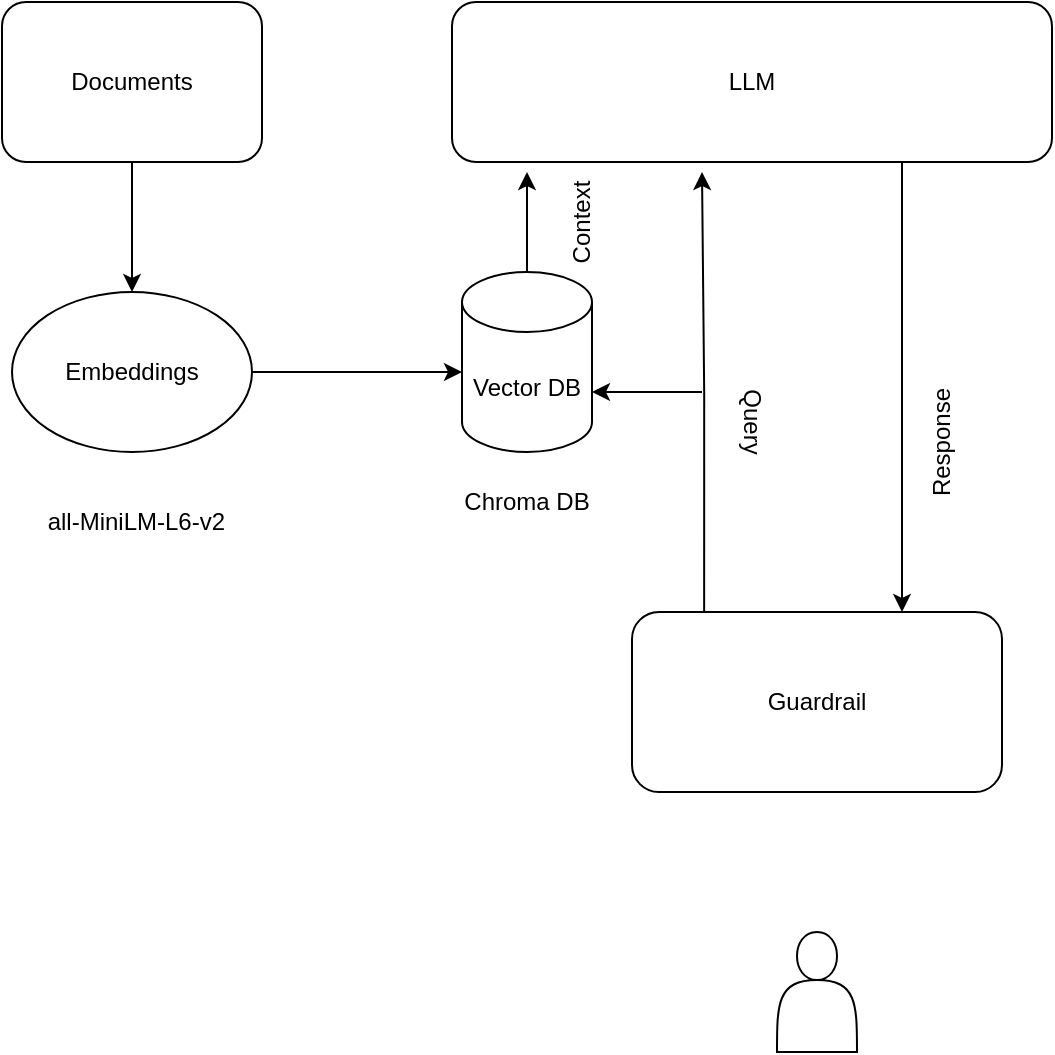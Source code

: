 <mxfile version="25.0.3">
  <diagram id="C5RBs43oDa-KdzZeNtuy" name="Page-1">
    <mxGraphModel dx="1674" dy="750" grid="1" gridSize="10" guides="1" tooltips="1" connect="1" arrows="1" fold="1" page="1" pageScale="1" pageWidth="827" pageHeight="1169" math="0" shadow="0">
      <root>
        <mxCell id="WIyWlLk6GJQsqaUBKTNV-0" />
        <mxCell id="WIyWlLk6GJQsqaUBKTNV-1" parent="WIyWlLk6GJQsqaUBKTNV-0" />
        <mxCell id="ORhU1XM5uyNUmvRX6ED5-3" value="" style="edgeStyle=orthogonalEdgeStyle;rounded=0;orthogonalLoop=1;jettySize=auto;html=1;" edge="1" parent="WIyWlLk6GJQsqaUBKTNV-1" source="ORhU1XM5uyNUmvRX6ED5-0" target="ORhU1XM5uyNUmvRX6ED5-2">
          <mxGeometry relative="1" as="geometry" />
        </mxCell>
        <mxCell id="ORhU1XM5uyNUmvRX6ED5-0" value="Documents" style="rounded=1;whiteSpace=wrap;html=1;" vertex="1" parent="WIyWlLk6GJQsqaUBKTNV-1">
          <mxGeometry x="110" y="165" width="130" height="80" as="geometry" />
        </mxCell>
        <mxCell id="ORhU1XM5uyNUmvRX6ED5-19" style="edgeStyle=orthogonalEdgeStyle;rounded=0;orthogonalLoop=1;jettySize=auto;html=1;" edge="1" parent="WIyWlLk6GJQsqaUBKTNV-1" source="ORhU1XM5uyNUmvRX6ED5-1">
          <mxGeometry relative="1" as="geometry">
            <mxPoint x="372.5" y="250" as="targetPoint" />
          </mxGeometry>
        </mxCell>
        <mxCell id="ORhU1XM5uyNUmvRX6ED5-1" value="Vector DB" style="shape=cylinder3;whiteSpace=wrap;html=1;boundedLbl=1;backgroundOutline=1;size=15;" vertex="1" parent="WIyWlLk6GJQsqaUBKTNV-1">
          <mxGeometry x="340" y="300" width="65" height="90" as="geometry" />
        </mxCell>
        <mxCell id="ORhU1XM5uyNUmvRX6ED5-10" style="edgeStyle=orthogonalEdgeStyle;rounded=0;orthogonalLoop=1;jettySize=auto;html=1;" edge="1" parent="WIyWlLk6GJQsqaUBKTNV-1" source="ORhU1XM5uyNUmvRX6ED5-2">
          <mxGeometry relative="1" as="geometry">
            <mxPoint x="340" y="350" as="targetPoint" />
          </mxGeometry>
        </mxCell>
        <mxCell id="ORhU1XM5uyNUmvRX6ED5-2" value="Embeddings" style="ellipse;whiteSpace=wrap;html=1;" vertex="1" parent="WIyWlLk6GJQsqaUBKTNV-1">
          <mxGeometry x="115" y="310" width="120" height="80" as="geometry" />
        </mxCell>
        <mxCell id="ORhU1XM5uyNUmvRX6ED5-5" value="Chroma DB" style="text;html=1;align=center;verticalAlign=middle;whiteSpace=wrap;rounded=0;" vertex="1" parent="WIyWlLk6GJQsqaUBKTNV-1">
          <mxGeometry x="335" y="400" width="75" height="30" as="geometry" />
        </mxCell>
        <mxCell id="ORhU1XM5uyNUmvRX6ED5-6" value="&amp;nbsp;all-MiniLM-L6-v2" style="text;html=1;align=center;verticalAlign=middle;whiteSpace=wrap;rounded=0;" vertex="1" parent="WIyWlLk6GJQsqaUBKTNV-1">
          <mxGeometry x="127.5" y="410" width="95" height="30" as="geometry" />
        </mxCell>
        <mxCell id="ORhU1XM5uyNUmvRX6ED5-14" style="edgeStyle=orthogonalEdgeStyle;rounded=0;orthogonalLoop=1;jettySize=auto;html=1;exitX=0.75;exitY=1;exitDx=0;exitDy=0;" edge="1" parent="WIyWlLk6GJQsqaUBKTNV-1" source="ORhU1XM5uyNUmvRX6ED5-7">
          <mxGeometry relative="1" as="geometry">
            <mxPoint x="560" y="470" as="targetPoint" />
          </mxGeometry>
        </mxCell>
        <mxCell id="ORhU1XM5uyNUmvRX6ED5-7" value="LLM" style="rounded=1;whiteSpace=wrap;html=1;" vertex="1" parent="WIyWlLk6GJQsqaUBKTNV-1">
          <mxGeometry x="335" y="165" width="300" height="80" as="geometry" />
        </mxCell>
        <mxCell id="ORhU1XM5uyNUmvRX6ED5-13" style="edgeStyle=orthogonalEdgeStyle;rounded=0;orthogonalLoop=1;jettySize=auto;html=1;exitX=0.195;exitY=0;exitDx=0;exitDy=0;exitPerimeter=0;" edge="1" parent="WIyWlLk6GJQsqaUBKTNV-1" source="ORhU1XM5uyNUmvRX6ED5-11">
          <mxGeometry relative="1" as="geometry">
            <mxPoint x="460" y="250" as="targetPoint" />
          </mxGeometry>
        </mxCell>
        <mxCell id="ORhU1XM5uyNUmvRX6ED5-11" value="Guardrail" style="rounded=1;whiteSpace=wrap;html=1;" vertex="1" parent="WIyWlLk6GJQsqaUBKTNV-1">
          <mxGeometry x="425" y="470" width="185" height="90" as="geometry" />
        </mxCell>
        <mxCell id="ORhU1XM5uyNUmvRX6ED5-12" value="" style="shape=actor;whiteSpace=wrap;html=1;" vertex="1" parent="WIyWlLk6GJQsqaUBKTNV-1">
          <mxGeometry x="497.5" y="630" width="40" height="60" as="geometry" />
        </mxCell>
        <mxCell id="ORhU1XM5uyNUmvRX6ED5-15" value="" style="endArrow=classic;html=1;rounded=0;entryX=1;entryY=0;entryDx=0;entryDy=60;entryPerimeter=0;" edge="1" parent="WIyWlLk6GJQsqaUBKTNV-1" target="ORhU1XM5uyNUmvRX6ED5-1">
          <mxGeometry width="50" height="50" relative="1" as="geometry">
            <mxPoint x="460" y="360" as="sourcePoint" />
            <mxPoint x="440" y="360" as="targetPoint" />
          </mxGeometry>
        </mxCell>
        <mxCell id="ORhU1XM5uyNUmvRX6ED5-16" value="Context" style="text;html=1;align=center;verticalAlign=middle;whiteSpace=wrap;rounded=0;rotation=270;" vertex="1" parent="WIyWlLk6GJQsqaUBKTNV-1">
          <mxGeometry x="370" y="260" width="60" height="30" as="geometry" />
        </mxCell>
        <mxCell id="ORhU1XM5uyNUmvRX6ED5-17" value="Response" style="text;html=1;align=center;verticalAlign=middle;whiteSpace=wrap;rounded=0;rotation=270;" vertex="1" parent="WIyWlLk6GJQsqaUBKTNV-1">
          <mxGeometry x="550" y="370" width="60" height="30" as="geometry" />
        </mxCell>
        <mxCell id="ORhU1XM5uyNUmvRX6ED5-20" value="Query" style="text;html=1;align=center;verticalAlign=middle;whiteSpace=wrap;rounded=0;rotation=90;" vertex="1" parent="WIyWlLk6GJQsqaUBKTNV-1">
          <mxGeometry x="455" y="360" width="60" height="30" as="geometry" />
        </mxCell>
      </root>
    </mxGraphModel>
  </diagram>
</mxfile>
